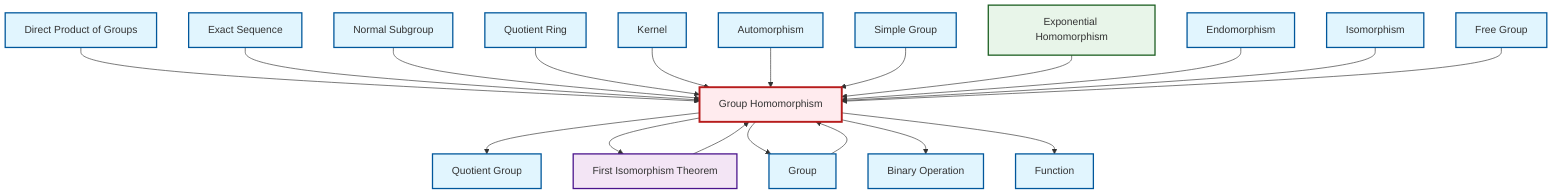 graph TD
    classDef definition fill:#e1f5fe,stroke:#01579b,stroke-width:2px
    classDef theorem fill:#f3e5f5,stroke:#4a148c,stroke-width:2px
    classDef axiom fill:#fff3e0,stroke:#e65100,stroke-width:2px
    classDef example fill:#e8f5e9,stroke:#1b5e20,stroke-width:2px
    classDef current fill:#ffebee,stroke:#b71c1c,stroke-width:3px
    ex-exponential-homomorphism["Exponential Homomorphism"]:::example
    def-exact-sequence["Exact Sequence"]:::definition
    def-automorphism["Automorphism"]:::definition
    def-function["Function"]:::definition
    def-direct-product["Direct Product of Groups"]:::definition
    def-group["Group"]:::definition
    def-normal-subgroup["Normal Subgroup"]:::definition
    def-binary-operation["Binary Operation"]:::definition
    def-isomorphism["Isomorphism"]:::definition
    def-kernel["Kernel"]:::definition
    def-endomorphism["Endomorphism"]:::definition
    def-simple-group["Simple Group"]:::definition
    thm-first-isomorphism["First Isomorphism Theorem"]:::theorem
    def-free-group["Free Group"]:::definition
    def-homomorphism["Group Homomorphism"]:::definition
    def-quotient-ring["Quotient Ring"]:::definition
    def-quotient-group["Quotient Group"]:::definition
    def-homomorphism --> def-quotient-group
    def-direct-product --> def-homomorphism
    def-homomorphism --> thm-first-isomorphism
    thm-first-isomorphism --> def-homomorphism
    def-exact-sequence --> def-homomorphism
    def-normal-subgroup --> def-homomorphism
    def-homomorphism --> def-group
    def-group --> def-homomorphism
    def-quotient-ring --> def-homomorphism
    def-kernel --> def-homomorphism
    def-automorphism --> def-homomorphism
    def-simple-group --> def-homomorphism
    ex-exponential-homomorphism --> def-homomorphism
    def-homomorphism --> def-binary-operation
    def-endomorphism --> def-homomorphism
    def-homomorphism --> def-function
    def-isomorphism --> def-homomorphism
    def-free-group --> def-homomorphism
    class def-homomorphism current